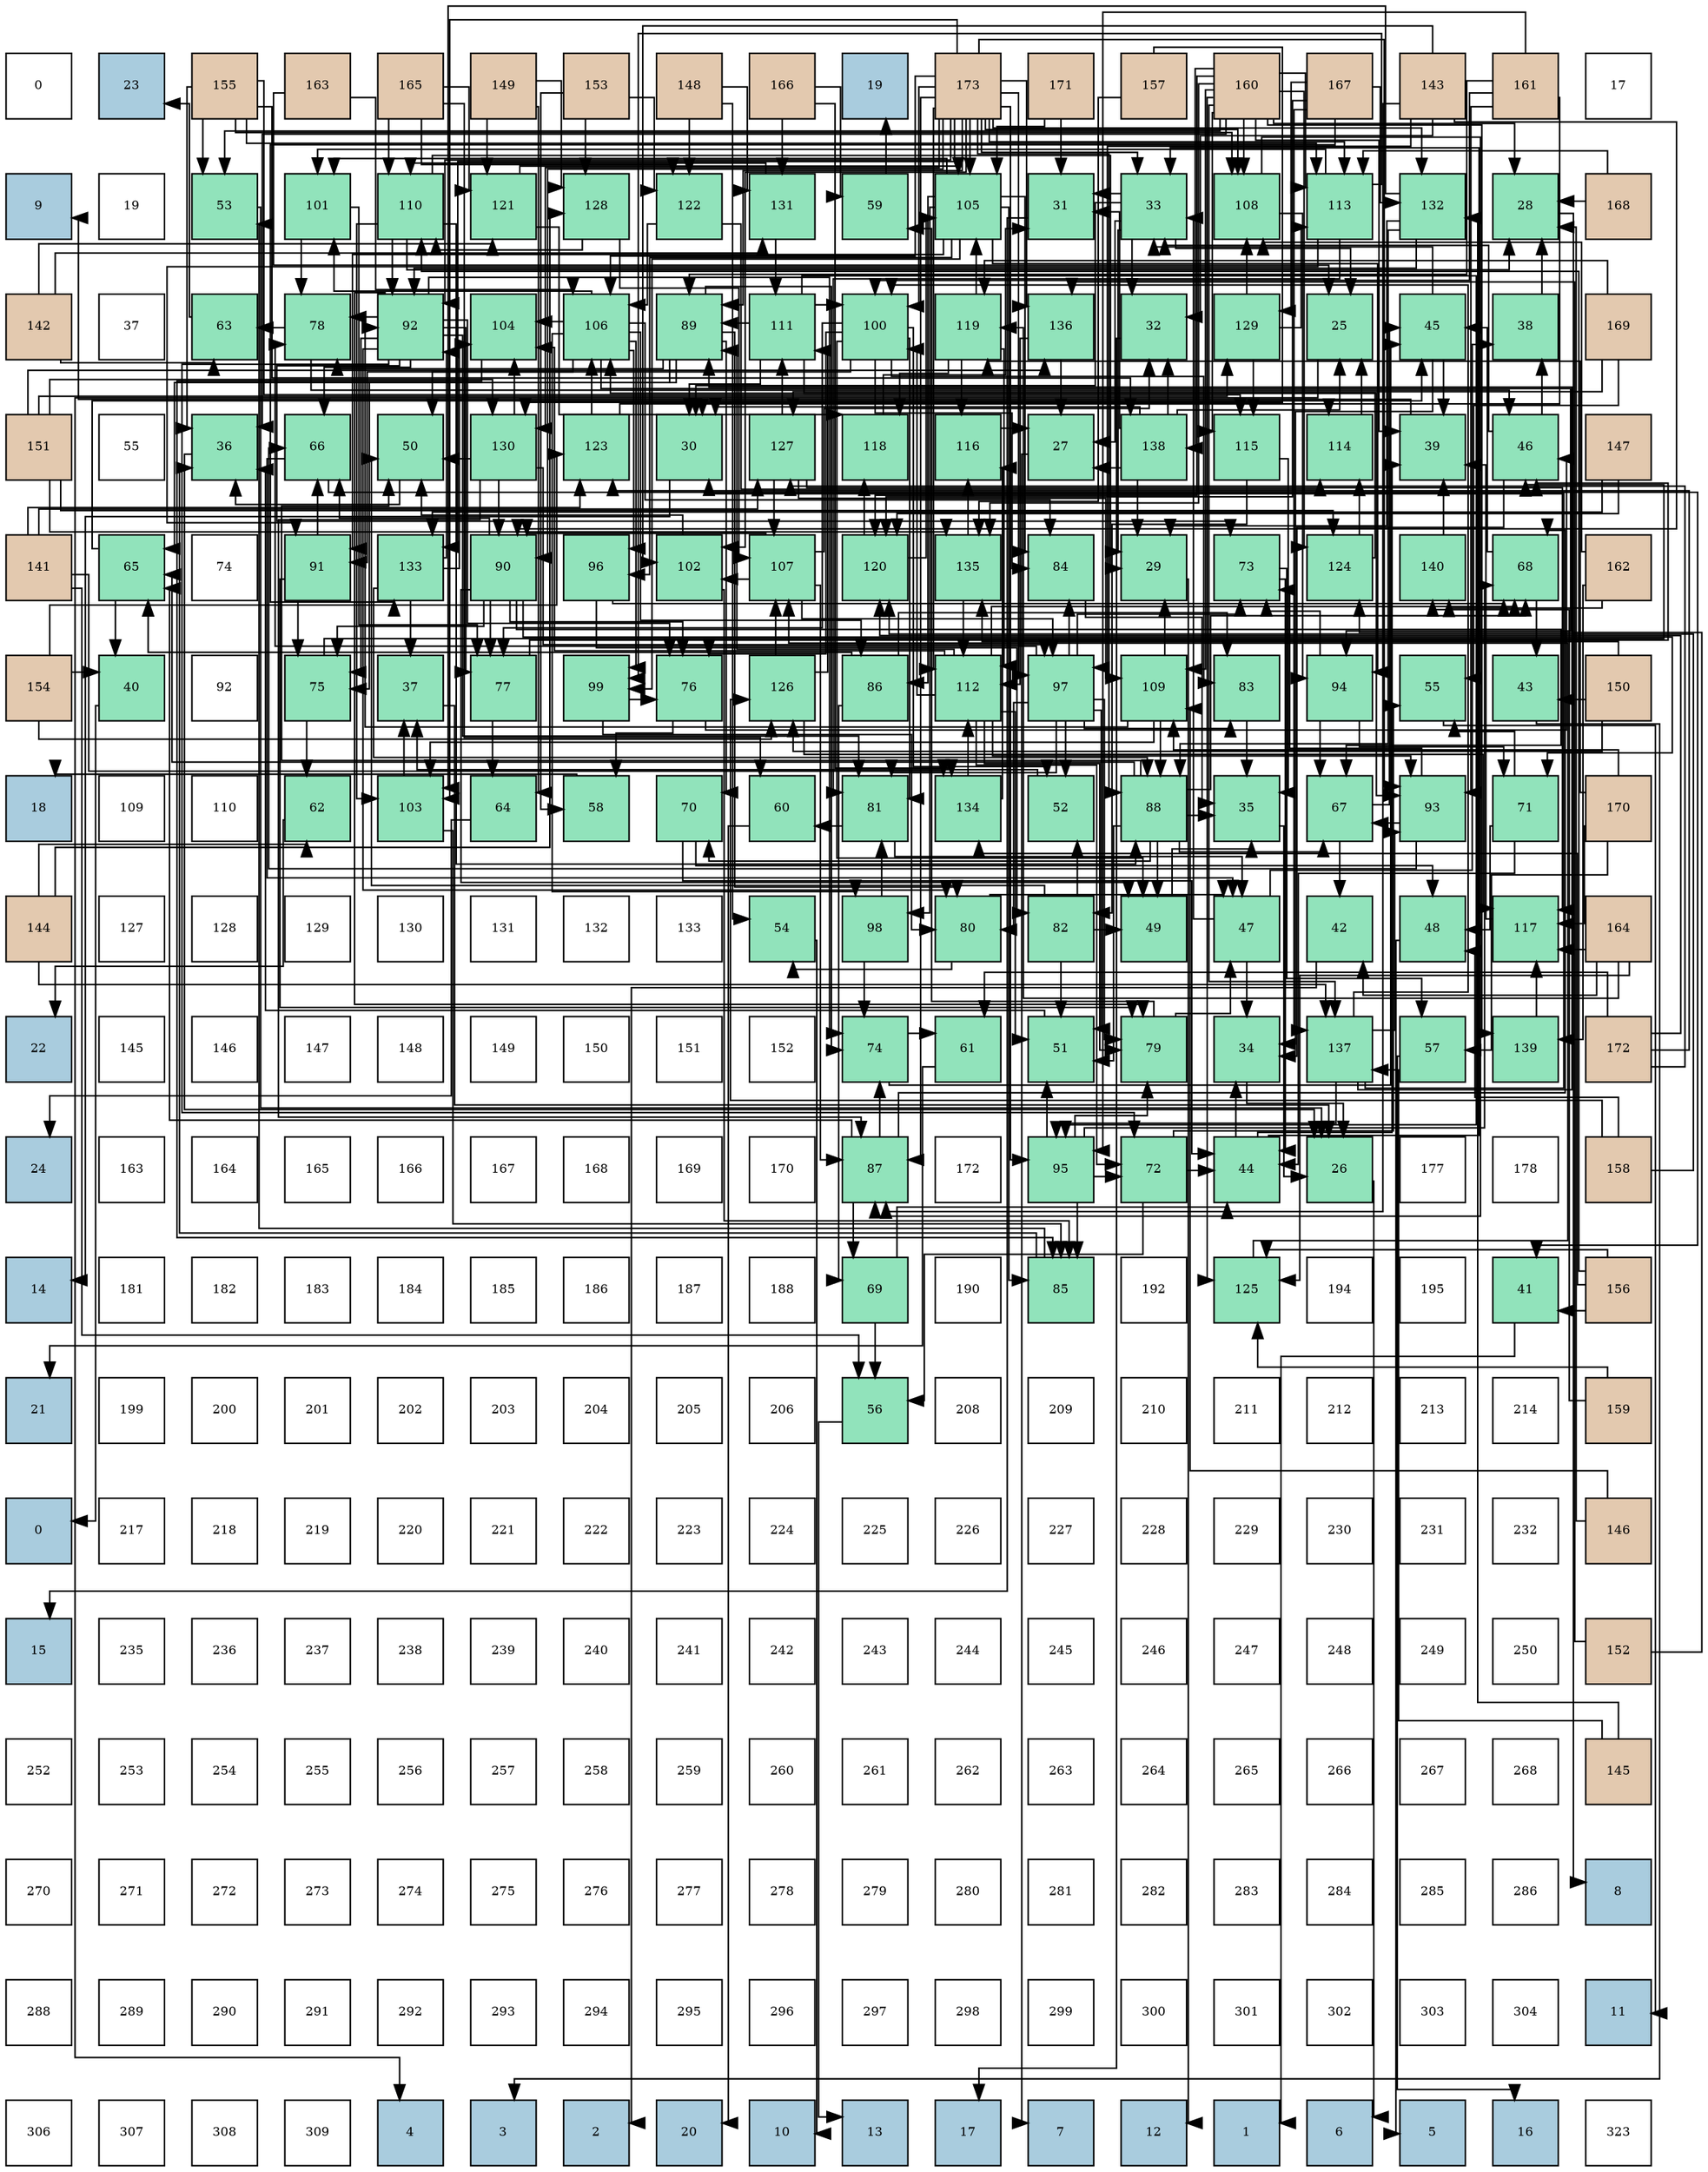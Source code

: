 digraph layout{
 rankdir=TB;
 splines=ortho;
 node [style=filled shape=square fixedsize=true width=0.6];
0[label="0", fontsize=8, fillcolor="#ffffff"];
1[label="23", fontsize=8, fillcolor="#a9ccde"];
2[label="155", fontsize=8, fillcolor="#e3c9af"];
3[label="163", fontsize=8, fillcolor="#e3c9af"];
4[label="165", fontsize=8, fillcolor="#e3c9af"];
5[label="149", fontsize=8, fillcolor="#e3c9af"];
6[label="153", fontsize=8, fillcolor="#e3c9af"];
7[label="148", fontsize=8, fillcolor="#e3c9af"];
8[label="166", fontsize=8, fillcolor="#e3c9af"];
9[label="19", fontsize=8, fillcolor="#a9ccde"];
10[label="173", fontsize=8, fillcolor="#e3c9af"];
11[label="171", fontsize=8, fillcolor="#e3c9af"];
12[label="157", fontsize=8, fillcolor="#e3c9af"];
13[label="160", fontsize=8, fillcolor="#e3c9af"];
14[label="167", fontsize=8, fillcolor="#e3c9af"];
15[label="143", fontsize=8, fillcolor="#e3c9af"];
16[label="161", fontsize=8, fillcolor="#e3c9af"];
17[label="17", fontsize=8, fillcolor="#ffffff"];
18[label="9", fontsize=8, fillcolor="#a9ccde"];
19[label="19", fontsize=8, fillcolor="#ffffff"];
20[label="53", fontsize=8, fillcolor="#91e3bb"];
21[label="101", fontsize=8, fillcolor="#91e3bb"];
22[label="110", fontsize=8, fillcolor="#91e3bb"];
23[label="121", fontsize=8, fillcolor="#91e3bb"];
24[label="128", fontsize=8, fillcolor="#91e3bb"];
25[label="122", fontsize=8, fillcolor="#91e3bb"];
26[label="131", fontsize=8, fillcolor="#91e3bb"];
27[label="59", fontsize=8, fillcolor="#91e3bb"];
28[label="105", fontsize=8, fillcolor="#91e3bb"];
29[label="31", fontsize=8, fillcolor="#91e3bb"];
30[label="33", fontsize=8, fillcolor="#91e3bb"];
31[label="108", fontsize=8, fillcolor="#91e3bb"];
32[label="113", fontsize=8, fillcolor="#91e3bb"];
33[label="132", fontsize=8, fillcolor="#91e3bb"];
34[label="28", fontsize=8, fillcolor="#91e3bb"];
35[label="168", fontsize=8, fillcolor="#e3c9af"];
36[label="142", fontsize=8, fillcolor="#e3c9af"];
37[label="37", fontsize=8, fillcolor="#ffffff"];
38[label="63", fontsize=8, fillcolor="#91e3bb"];
39[label="78", fontsize=8, fillcolor="#91e3bb"];
40[label="92", fontsize=8, fillcolor="#91e3bb"];
41[label="104", fontsize=8, fillcolor="#91e3bb"];
42[label="106", fontsize=8, fillcolor="#91e3bb"];
43[label="89", fontsize=8, fillcolor="#91e3bb"];
44[label="111", fontsize=8, fillcolor="#91e3bb"];
45[label="100", fontsize=8, fillcolor="#91e3bb"];
46[label="119", fontsize=8, fillcolor="#91e3bb"];
47[label="136", fontsize=8, fillcolor="#91e3bb"];
48[label="32", fontsize=8, fillcolor="#91e3bb"];
49[label="129", fontsize=8, fillcolor="#91e3bb"];
50[label="25", fontsize=8, fillcolor="#91e3bb"];
51[label="45", fontsize=8, fillcolor="#91e3bb"];
52[label="38", fontsize=8, fillcolor="#91e3bb"];
53[label="169", fontsize=8, fillcolor="#e3c9af"];
54[label="151", fontsize=8, fillcolor="#e3c9af"];
55[label="55", fontsize=8, fillcolor="#ffffff"];
56[label="36", fontsize=8, fillcolor="#91e3bb"];
57[label="66", fontsize=8, fillcolor="#91e3bb"];
58[label="50", fontsize=8, fillcolor="#91e3bb"];
59[label="130", fontsize=8, fillcolor="#91e3bb"];
60[label="123", fontsize=8, fillcolor="#91e3bb"];
61[label="30", fontsize=8, fillcolor="#91e3bb"];
62[label="127", fontsize=8, fillcolor="#91e3bb"];
63[label="118", fontsize=8, fillcolor="#91e3bb"];
64[label="116", fontsize=8, fillcolor="#91e3bb"];
65[label="27", fontsize=8, fillcolor="#91e3bb"];
66[label="138", fontsize=8, fillcolor="#91e3bb"];
67[label="115", fontsize=8, fillcolor="#91e3bb"];
68[label="114", fontsize=8, fillcolor="#91e3bb"];
69[label="39", fontsize=8, fillcolor="#91e3bb"];
70[label="46", fontsize=8, fillcolor="#91e3bb"];
71[label="147", fontsize=8, fillcolor="#e3c9af"];
72[label="141", fontsize=8, fillcolor="#e3c9af"];
73[label="65", fontsize=8, fillcolor="#91e3bb"];
74[label="74", fontsize=8, fillcolor="#ffffff"];
75[label="91", fontsize=8, fillcolor="#91e3bb"];
76[label="133", fontsize=8, fillcolor="#91e3bb"];
77[label="90", fontsize=8, fillcolor="#91e3bb"];
78[label="96", fontsize=8, fillcolor="#91e3bb"];
79[label="102", fontsize=8, fillcolor="#91e3bb"];
80[label="107", fontsize=8, fillcolor="#91e3bb"];
81[label="120", fontsize=8, fillcolor="#91e3bb"];
82[label="135", fontsize=8, fillcolor="#91e3bb"];
83[label="84", fontsize=8, fillcolor="#91e3bb"];
84[label="29", fontsize=8, fillcolor="#91e3bb"];
85[label="73", fontsize=8, fillcolor="#91e3bb"];
86[label="124", fontsize=8, fillcolor="#91e3bb"];
87[label="140", fontsize=8, fillcolor="#91e3bb"];
88[label="68", fontsize=8, fillcolor="#91e3bb"];
89[label="162", fontsize=8, fillcolor="#e3c9af"];
90[label="154", fontsize=8, fillcolor="#e3c9af"];
91[label="40", fontsize=8, fillcolor="#91e3bb"];
92[label="92", fontsize=8, fillcolor="#ffffff"];
93[label="75", fontsize=8, fillcolor="#91e3bb"];
94[label="37", fontsize=8, fillcolor="#91e3bb"];
95[label="77", fontsize=8, fillcolor="#91e3bb"];
96[label="99", fontsize=8, fillcolor="#91e3bb"];
97[label="76", fontsize=8, fillcolor="#91e3bb"];
98[label="126", fontsize=8, fillcolor="#91e3bb"];
99[label="86", fontsize=8, fillcolor="#91e3bb"];
100[label="112", fontsize=8, fillcolor="#91e3bb"];
101[label="97", fontsize=8, fillcolor="#91e3bb"];
102[label="109", fontsize=8, fillcolor="#91e3bb"];
103[label="83", fontsize=8, fillcolor="#91e3bb"];
104[label="94", fontsize=8, fillcolor="#91e3bb"];
105[label="55", fontsize=8, fillcolor="#91e3bb"];
106[label="43", fontsize=8, fillcolor="#91e3bb"];
107[label="150", fontsize=8, fillcolor="#e3c9af"];
108[label="18", fontsize=8, fillcolor="#a9ccde"];
109[label="109", fontsize=8, fillcolor="#ffffff"];
110[label="110", fontsize=8, fillcolor="#ffffff"];
111[label="62", fontsize=8, fillcolor="#91e3bb"];
112[label="103", fontsize=8, fillcolor="#91e3bb"];
113[label="64", fontsize=8, fillcolor="#91e3bb"];
114[label="58", fontsize=8, fillcolor="#91e3bb"];
115[label="70", fontsize=8, fillcolor="#91e3bb"];
116[label="60", fontsize=8, fillcolor="#91e3bb"];
117[label="81", fontsize=8, fillcolor="#91e3bb"];
118[label="134", fontsize=8, fillcolor="#91e3bb"];
119[label="52", fontsize=8, fillcolor="#91e3bb"];
120[label="88", fontsize=8, fillcolor="#91e3bb"];
121[label="35", fontsize=8, fillcolor="#91e3bb"];
122[label="67", fontsize=8, fillcolor="#91e3bb"];
123[label="93", fontsize=8, fillcolor="#91e3bb"];
124[label="71", fontsize=8, fillcolor="#91e3bb"];
125[label="170", fontsize=8, fillcolor="#e3c9af"];
126[label="144", fontsize=8, fillcolor="#e3c9af"];
127[label="127", fontsize=8, fillcolor="#ffffff"];
128[label="128", fontsize=8, fillcolor="#ffffff"];
129[label="129", fontsize=8, fillcolor="#ffffff"];
130[label="130", fontsize=8, fillcolor="#ffffff"];
131[label="131", fontsize=8, fillcolor="#ffffff"];
132[label="132", fontsize=8, fillcolor="#ffffff"];
133[label="133", fontsize=8, fillcolor="#ffffff"];
134[label="54", fontsize=8, fillcolor="#91e3bb"];
135[label="98", fontsize=8, fillcolor="#91e3bb"];
136[label="80", fontsize=8, fillcolor="#91e3bb"];
137[label="82", fontsize=8, fillcolor="#91e3bb"];
138[label="49", fontsize=8, fillcolor="#91e3bb"];
139[label="47", fontsize=8, fillcolor="#91e3bb"];
140[label="42", fontsize=8, fillcolor="#91e3bb"];
141[label="48", fontsize=8, fillcolor="#91e3bb"];
142[label="117", fontsize=8, fillcolor="#91e3bb"];
143[label="164", fontsize=8, fillcolor="#e3c9af"];
144[label="22", fontsize=8, fillcolor="#a9ccde"];
145[label="145", fontsize=8, fillcolor="#ffffff"];
146[label="146", fontsize=8, fillcolor="#ffffff"];
147[label="147", fontsize=8, fillcolor="#ffffff"];
148[label="148", fontsize=8, fillcolor="#ffffff"];
149[label="149", fontsize=8, fillcolor="#ffffff"];
150[label="150", fontsize=8, fillcolor="#ffffff"];
151[label="151", fontsize=8, fillcolor="#ffffff"];
152[label="152", fontsize=8, fillcolor="#ffffff"];
153[label="74", fontsize=8, fillcolor="#91e3bb"];
154[label="61", fontsize=8, fillcolor="#91e3bb"];
155[label="51", fontsize=8, fillcolor="#91e3bb"];
156[label="79", fontsize=8, fillcolor="#91e3bb"];
157[label="34", fontsize=8, fillcolor="#91e3bb"];
158[label="137", fontsize=8, fillcolor="#91e3bb"];
159[label="57", fontsize=8, fillcolor="#91e3bb"];
160[label="139", fontsize=8, fillcolor="#91e3bb"];
161[label="172", fontsize=8, fillcolor="#e3c9af"];
162[label="24", fontsize=8, fillcolor="#a9ccde"];
163[label="163", fontsize=8, fillcolor="#ffffff"];
164[label="164", fontsize=8, fillcolor="#ffffff"];
165[label="165", fontsize=8, fillcolor="#ffffff"];
166[label="166", fontsize=8, fillcolor="#ffffff"];
167[label="167", fontsize=8, fillcolor="#ffffff"];
168[label="168", fontsize=8, fillcolor="#ffffff"];
169[label="169", fontsize=8, fillcolor="#ffffff"];
170[label="170", fontsize=8, fillcolor="#ffffff"];
171[label="87", fontsize=8, fillcolor="#91e3bb"];
172[label="172", fontsize=8, fillcolor="#ffffff"];
173[label="95", fontsize=8, fillcolor="#91e3bb"];
174[label="72", fontsize=8, fillcolor="#91e3bb"];
175[label="44", fontsize=8, fillcolor="#91e3bb"];
176[label="26", fontsize=8, fillcolor="#91e3bb"];
177[label="177", fontsize=8, fillcolor="#ffffff"];
178[label="178", fontsize=8, fillcolor="#ffffff"];
179[label="158", fontsize=8, fillcolor="#e3c9af"];
180[label="14", fontsize=8, fillcolor="#a9ccde"];
181[label="181", fontsize=8, fillcolor="#ffffff"];
182[label="182", fontsize=8, fillcolor="#ffffff"];
183[label="183", fontsize=8, fillcolor="#ffffff"];
184[label="184", fontsize=8, fillcolor="#ffffff"];
185[label="185", fontsize=8, fillcolor="#ffffff"];
186[label="186", fontsize=8, fillcolor="#ffffff"];
187[label="187", fontsize=8, fillcolor="#ffffff"];
188[label="188", fontsize=8, fillcolor="#ffffff"];
189[label="69", fontsize=8, fillcolor="#91e3bb"];
190[label="190", fontsize=8, fillcolor="#ffffff"];
191[label="85", fontsize=8, fillcolor="#91e3bb"];
192[label="192", fontsize=8, fillcolor="#ffffff"];
193[label="125", fontsize=8, fillcolor="#91e3bb"];
194[label="194", fontsize=8, fillcolor="#ffffff"];
195[label="195", fontsize=8, fillcolor="#ffffff"];
196[label="41", fontsize=8, fillcolor="#91e3bb"];
197[label="156", fontsize=8, fillcolor="#e3c9af"];
198[label="21", fontsize=8, fillcolor="#a9ccde"];
199[label="199", fontsize=8, fillcolor="#ffffff"];
200[label="200", fontsize=8, fillcolor="#ffffff"];
201[label="201", fontsize=8, fillcolor="#ffffff"];
202[label="202", fontsize=8, fillcolor="#ffffff"];
203[label="203", fontsize=8, fillcolor="#ffffff"];
204[label="204", fontsize=8, fillcolor="#ffffff"];
205[label="205", fontsize=8, fillcolor="#ffffff"];
206[label="206", fontsize=8, fillcolor="#ffffff"];
207[label="56", fontsize=8, fillcolor="#91e3bb"];
208[label="208", fontsize=8, fillcolor="#ffffff"];
209[label="209", fontsize=8, fillcolor="#ffffff"];
210[label="210", fontsize=8, fillcolor="#ffffff"];
211[label="211", fontsize=8, fillcolor="#ffffff"];
212[label="212", fontsize=8, fillcolor="#ffffff"];
213[label="213", fontsize=8, fillcolor="#ffffff"];
214[label="214", fontsize=8, fillcolor="#ffffff"];
215[label="159", fontsize=8, fillcolor="#e3c9af"];
216[label="0", fontsize=8, fillcolor="#a9ccde"];
217[label="217", fontsize=8, fillcolor="#ffffff"];
218[label="218", fontsize=8, fillcolor="#ffffff"];
219[label="219", fontsize=8, fillcolor="#ffffff"];
220[label="220", fontsize=8, fillcolor="#ffffff"];
221[label="221", fontsize=8, fillcolor="#ffffff"];
222[label="222", fontsize=8, fillcolor="#ffffff"];
223[label="223", fontsize=8, fillcolor="#ffffff"];
224[label="224", fontsize=8, fillcolor="#ffffff"];
225[label="225", fontsize=8, fillcolor="#ffffff"];
226[label="226", fontsize=8, fillcolor="#ffffff"];
227[label="227", fontsize=8, fillcolor="#ffffff"];
228[label="228", fontsize=8, fillcolor="#ffffff"];
229[label="229", fontsize=8, fillcolor="#ffffff"];
230[label="230", fontsize=8, fillcolor="#ffffff"];
231[label="231", fontsize=8, fillcolor="#ffffff"];
232[label="232", fontsize=8, fillcolor="#ffffff"];
233[label="146", fontsize=8, fillcolor="#e3c9af"];
234[label="15", fontsize=8, fillcolor="#a9ccde"];
235[label="235", fontsize=8, fillcolor="#ffffff"];
236[label="236", fontsize=8, fillcolor="#ffffff"];
237[label="237", fontsize=8, fillcolor="#ffffff"];
238[label="238", fontsize=8, fillcolor="#ffffff"];
239[label="239", fontsize=8, fillcolor="#ffffff"];
240[label="240", fontsize=8, fillcolor="#ffffff"];
241[label="241", fontsize=8, fillcolor="#ffffff"];
242[label="242", fontsize=8, fillcolor="#ffffff"];
243[label="243", fontsize=8, fillcolor="#ffffff"];
244[label="244", fontsize=8, fillcolor="#ffffff"];
245[label="245", fontsize=8, fillcolor="#ffffff"];
246[label="246", fontsize=8, fillcolor="#ffffff"];
247[label="247", fontsize=8, fillcolor="#ffffff"];
248[label="248", fontsize=8, fillcolor="#ffffff"];
249[label="249", fontsize=8, fillcolor="#ffffff"];
250[label="250", fontsize=8, fillcolor="#ffffff"];
251[label="152", fontsize=8, fillcolor="#e3c9af"];
252[label="252", fontsize=8, fillcolor="#ffffff"];
253[label="253", fontsize=8, fillcolor="#ffffff"];
254[label="254", fontsize=8, fillcolor="#ffffff"];
255[label="255", fontsize=8, fillcolor="#ffffff"];
256[label="256", fontsize=8, fillcolor="#ffffff"];
257[label="257", fontsize=8, fillcolor="#ffffff"];
258[label="258", fontsize=8, fillcolor="#ffffff"];
259[label="259", fontsize=8, fillcolor="#ffffff"];
260[label="260", fontsize=8, fillcolor="#ffffff"];
261[label="261", fontsize=8, fillcolor="#ffffff"];
262[label="262", fontsize=8, fillcolor="#ffffff"];
263[label="263", fontsize=8, fillcolor="#ffffff"];
264[label="264", fontsize=8, fillcolor="#ffffff"];
265[label="265", fontsize=8, fillcolor="#ffffff"];
266[label="266", fontsize=8, fillcolor="#ffffff"];
267[label="267", fontsize=8, fillcolor="#ffffff"];
268[label="268", fontsize=8, fillcolor="#ffffff"];
269[label="145", fontsize=8, fillcolor="#e3c9af"];
270[label="270", fontsize=8, fillcolor="#ffffff"];
271[label="271", fontsize=8, fillcolor="#ffffff"];
272[label="272", fontsize=8, fillcolor="#ffffff"];
273[label="273", fontsize=8, fillcolor="#ffffff"];
274[label="274", fontsize=8, fillcolor="#ffffff"];
275[label="275", fontsize=8, fillcolor="#ffffff"];
276[label="276", fontsize=8, fillcolor="#ffffff"];
277[label="277", fontsize=8, fillcolor="#ffffff"];
278[label="278", fontsize=8, fillcolor="#ffffff"];
279[label="279", fontsize=8, fillcolor="#ffffff"];
280[label="280", fontsize=8, fillcolor="#ffffff"];
281[label="281", fontsize=8, fillcolor="#ffffff"];
282[label="282", fontsize=8, fillcolor="#ffffff"];
283[label="283", fontsize=8, fillcolor="#ffffff"];
284[label="284", fontsize=8, fillcolor="#ffffff"];
285[label="285", fontsize=8, fillcolor="#ffffff"];
286[label="286", fontsize=8, fillcolor="#ffffff"];
287[label="8", fontsize=8, fillcolor="#a9ccde"];
288[label="288", fontsize=8, fillcolor="#ffffff"];
289[label="289", fontsize=8, fillcolor="#ffffff"];
290[label="290", fontsize=8, fillcolor="#ffffff"];
291[label="291", fontsize=8, fillcolor="#ffffff"];
292[label="292", fontsize=8, fillcolor="#ffffff"];
293[label="293", fontsize=8, fillcolor="#ffffff"];
294[label="294", fontsize=8, fillcolor="#ffffff"];
295[label="295", fontsize=8, fillcolor="#ffffff"];
296[label="296", fontsize=8, fillcolor="#ffffff"];
297[label="297", fontsize=8, fillcolor="#ffffff"];
298[label="298", fontsize=8, fillcolor="#ffffff"];
299[label="299", fontsize=8, fillcolor="#ffffff"];
300[label="300", fontsize=8, fillcolor="#ffffff"];
301[label="301", fontsize=8, fillcolor="#ffffff"];
302[label="302", fontsize=8, fillcolor="#ffffff"];
303[label="303", fontsize=8, fillcolor="#ffffff"];
304[label="304", fontsize=8, fillcolor="#ffffff"];
305[label="11", fontsize=8, fillcolor="#a9ccde"];
306[label="306", fontsize=8, fillcolor="#ffffff"];
307[label="307", fontsize=8, fillcolor="#ffffff"];
308[label="308", fontsize=8, fillcolor="#ffffff"];
309[label="309", fontsize=8, fillcolor="#ffffff"];
310[label="4", fontsize=8, fillcolor="#a9ccde"];
311[label="3", fontsize=8, fillcolor="#a9ccde"];
312[label="2", fontsize=8, fillcolor="#a9ccde"];
313[label="20", fontsize=8, fillcolor="#a9ccde"];
314[label="10", fontsize=8, fillcolor="#a9ccde"];
315[label="13", fontsize=8, fillcolor="#a9ccde"];
316[label="17", fontsize=8, fillcolor="#a9ccde"];
317[label="7", fontsize=8, fillcolor="#a9ccde"];
318[label="12", fontsize=8, fillcolor="#a9ccde"];
319[label="1", fontsize=8, fillcolor="#a9ccde"];
320[label="6", fontsize=8, fillcolor="#a9ccde"];
321[label="5", fontsize=8, fillcolor="#a9ccde"];
322[label="16", fontsize=8, fillcolor="#a9ccde"];
323[label="323", fontsize=8, fillcolor="#ffffff"];
edge [constraint=false, style=vis];50 -> 310;
176 -> 320;
65 -> 317;
34 -> 287;
84 -> 318;
61 -> 180;
29 -> 234;
48 -> 316;
30 -> 50;
30 -> 65;
30 -> 84;
30 -> 61;
30 -> 29;
30 -> 48;
157 -> 176;
121 -> 176;
56 -> 176;
94 -> 176;
52 -> 34;
69 -> 18;
91 -> 216;
196 -> 319;
140 -> 312;
106 -> 311;
175 -> 30;
175 -> 157;
175 -> 69;
51 -> 30;
51 -> 157;
51 -> 69;
70 -> 30;
70 -> 157;
70 -> 52;
139 -> 30;
139 -> 157;
139 -> 52;
141 -> 321;
138 -> 121;
58 -> 56;
155 -> 56;
119 -> 94;
20 -> 176;
134 -> 314;
105 -> 305;
207 -> 315;
159 -> 322;
114 -> 108;
27 -> 9;
116 -> 313;
154 -> 198;
111 -> 144;
38 -> 1;
113 -> 162;
73 -> 91;
73 -> 51;
57 -> 196;
57 -> 139;
122 -> 140;
122 -> 51;
88 -> 106;
88 -> 51;
189 -> 175;
189 -> 207;
115 -> 175;
115 -> 141;
124 -> 175;
124 -> 141;
124 -> 105;
174 -> 175;
174 -> 105;
174 -> 207;
85 -> 175;
85 -> 159;
153 -> 51;
153 -> 154;
93 -> 70;
93 -> 111;
97 -> 70;
97 -> 114;
95 -> 70;
95 -> 113;
39 -> 70;
39 -> 38;
156 -> 139;
156 -> 27;
136 -> 139;
136 -> 134;
117 -> 139;
117 -> 116;
137 -> 138;
137 -> 58;
137 -> 155;
137 -> 119;
103 -> 121;
83 -> 121;
191 -> 56;
191 -> 20;
99 -> 73;
99 -> 189;
99 -> 103;
171 -> 73;
171 -> 88;
171 -> 189;
171 -> 153;
120 -> 121;
120 -> 138;
120 -> 58;
120 -> 155;
120 -> 73;
120 -> 122;
120 -> 88;
120 -> 115;
43 -> 73;
43 -> 115;
43 -> 153;
43 -> 93;
43 -> 39;
43 -> 136;
77 -> 138;
77 -> 57;
77 -> 122;
77 -> 124;
77 -> 93;
77 -> 97;
77 -> 95;
75 -> 57;
75 -> 93;
75 -> 156;
40 -> 57;
40 -> 174;
40 -> 85;
40 -> 153;
40 -> 93;
40 -> 97;
40 -> 95;
40 -> 39;
40 -> 156;
40 -> 136;
40 -> 117;
123 -> 57;
123 -> 122;
123 -> 85;
104 -> 122;
104 -> 124;
104 -> 85;
173 -> 155;
173 -> 88;
173 -> 174;
173 -> 156;
173 -> 191;
78 -> 88;
78 -> 137;
101 -> 155;
101 -> 119;
101 -> 85;
101 -> 39;
101 -> 156;
101 -> 136;
101 -> 117;
101 -> 103;
101 -> 83;
135 -> 153;
135 -> 117;
96 -> 97;
96 -> 136;
45 -> 138;
45 -> 58;
45 -> 119;
45 -> 97;
45 -> 95;
45 -> 117;
45 -> 103;
45 -> 83;
21 -> 95;
21 -> 39;
79 -> 58;
79 -> 191;
112 -> 94;
112 -> 191;
41 -> 191;
28 -> 83;
28 -> 191;
28 -> 99;
28 -> 75;
28 -> 104;
28 -> 78;
28 -> 135;
28 -> 96;
28 -> 21;
42 -> 83;
42 -> 99;
42 -> 75;
42 -> 104;
42 -> 78;
42 -> 135;
42 -> 96;
42 -> 21;
42 -> 41;
80 -> 48;
80 -> 171;
80 -> 77;
80 -> 101;
80 -> 79;
31 -> 171;
31 -> 104;
102 -> 84;
102 -> 120;
102 -> 40;
102 -> 112;
22 -> 34;
22 -> 84;
22 -> 120;
22 -> 40;
22 -> 112;
44 -> 61;
44 -> 43;
44 -> 123;
44 -> 173;
44 -> 45;
100 -> 155;
100 -> 88;
100 -> 174;
100 -> 156;
100 -> 43;
100 -> 123;
100 -> 45;
100 -> 41;
32 -> 117;
32 -> 75;
32 -> 96;
32 -> 21;
68 -> 50;
67 -> 121;
67 -> 137;
64 -> 65;
142 -> 69;
63 -> 29;
46 -> 28;
46 -> 100;
46 -> 64;
46 -> 63;
81 -> 28;
81 -> 63;
23 -> 28;
23 -> 63;
25 -> 42;
25 -> 68;
60 -> 42;
60 -> 68;
86 -> 42;
86 -> 68;
193 -> 80;
98 -> 80;
98 -> 44;
98 -> 142;
62 -> 80;
62 -> 102;
62 -> 44;
62 -> 142;
24 -> 80;
24 -> 22;
49 -> 31;
49 -> 32;
49 -> 67;
59 -> 58;
59 -> 171;
59 -> 77;
59 -> 101;
59 -> 41;
26 -> 22;
26 -> 44;
33 -> 84;
33 -> 120;
33 -> 40;
33 -> 112;
76 -> 94;
76 -> 120;
76 -> 40;
76 -> 41;
118 -> 100;
118 -> 64;
82 -> 100;
82 -> 64;
47 -> 65;
47 -> 100;
158 -> 61;
158 -> 43;
158 -> 123;
158 -> 173;
158 -> 45;
66 -> 50;
66 -> 65;
66 -> 84;
66 -> 61;
66 -> 29;
66 -> 48;
160 -> 142;
87 -> 69;
72 -> 207;
72 -> 60;
72 -> 62;
72 -> 118;
36 -> 38;
36 -> 23;
36 -> 26;
15 -> 48;
15 -> 171;
15 -> 77;
15 -> 101;
15 -> 79;
126 -> 111;
126 -> 24;
126 -> 158;
269 -> 33;
269 -> 158;
233 -> 34;
233 -> 102;
71 -> 81;
71 -> 76;
7 -> 134;
7 -> 25;
7 -> 26;
5 -> 113;
5 -> 23;
5 -> 24;
107 -> 106;
107 -> 98;
107 -> 82;
54 -> 86;
54 -> 49;
54 -> 59;
54 -> 82;
54 -> 47;
251 -> 86;
251 -> 47;
6 -> 114;
6 -> 25;
6 -> 24;
90 -> 91;
90 -> 60;
90 -> 98;
2 -> 56;
2 -> 20;
2 -> 31;
2 -> 32;
2 -> 67;
2 -> 66;
197 -> 196;
197 -> 22;
197 -> 193;
197 -> 118;
12 -> 59;
12 -> 82;
179 -> 141;
179 -> 81;
179 -> 98;
215 -> 193;
215 -> 87;
13 -> 34;
13 -> 56;
13 -> 69;
13 -> 20;
13 -> 31;
13 -> 102;
13 -> 32;
13 -> 67;
13 -> 81;
13 -> 86;
13 -> 193;
13 -> 82;
13 -> 158;
13 -> 66;
13 -> 160;
16 -> 61;
16 -> 43;
16 -> 123;
16 -> 173;
16 -> 45;
89 -> 31;
89 -> 160;
89 -> 87;
3 -> 50;
3 -> 42;
143 -> 140;
143 -> 142;
143 -> 46;
143 -> 193;
4 -> 116;
4 -> 22;
4 -> 23;
4 -> 25;
8 -> 27;
8 -> 26;
8 -> 118;
14 -> 81;
14 -> 49;
14 -> 33;
14 -> 76;
14 -> 158;
35 -> 34;
35 -> 32;
53 -> 105;
53 -> 46;
53 -> 62;
125 -> 159;
125 -> 102;
125 -> 142;
125 -> 46;
11 -> 29;
11 -> 28;
161 -> 154;
161 -> 81;
161 -> 60;
161 -> 62;
10 -> 30;
10 -> 171;
10 -> 120;
10 -> 43;
10 -> 77;
10 -> 40;
10 -> 123;
10 -> 173;
10 -> 101;
10 -> 45;
10 -> 79;
10 -> 112;
10 -> 28;
10 -> 42;
10 -> 31;
10 -> 100;
10 -> 32;
10 -> 59;
10 -> 33;
10 -> 76;
10 -> 47;
edge [constraint=true, style=invis];
0 -> 18 -> 36 -> 54 -> 72 -> 90 -> 108 -> 126 -> 144 -> 162 -> 180 -> 198 -> 216 -> 234 -> 252 -> 270 -> 288 -> 306;
1 -> 19 -> 37 -> 55 -> 73 -> 91 -> 109 -> 127 -> 145 -> 163 -> 181 -> 199 -> 217 -> 235 -> 253 -> 271 -> 289 -> 307;
2 -> 20 -> 38 -> 56 -> 74 -> 92 -> 110 -> 128 -> 146 -> 164 -> 182 -> 200 -> 218 -> 236 -> 254 -> 272 -> 290 -> 308;
3 -> 21 -> 39 -> 57 -> 75 -> 93 -> 111 -> 129 -> 147 -> 165 -> 183 -> 201 -> 219 -> 237 -> 255 -> 273 -> 291 -> 309;
4 -> 22 -> 40 -> 58 -> 76 -> 94 -> 112 -> 130 -> 148 -> 166 -> 184 -> 202 -> 220 -> 238 -> 256 -> 274 -> 292 -> 310;
5 -> 23 -> 41 -> 59 -> 77 -> 95 -> 113 -> 131 -> 149 -> 167 -> 185 -> 203 -> 221 -> 239 -> 257 -> 275 -> 293 -> 311;
6 -> 24 -> 42 -> 60 -> 78 -> 96 -> 114 -> 132 -> 150 -> 168 -> 186 -> 204 -> 222 -> 240 -> 258 -> 276 -> 294 -> 312;
7 -> 25 -> 43 -> 61 -> 79 -> 97 -> 115 -> 133 -> 151 -> 169 -> 187 -> 205 -> 223 -> 241 -> 259 -> 277 -> 295 -> 313;
8 -> 26 -> 44 -> 62 -> 80 -> 98 -> 116 -> 134 -> 152 -> 170 -> 188 -> 206 -> 224 -> 242 -> 260 -> 278 -> 296 -> 314;
9 -> 27 -> 45 -> 63 -> 81 -> 99 -> 117 -> 135 -> 153 -> 171 -> 189 -> 207 -> 225 -> 243 -> 261 -> 279 -> 297 -> 315;
10 -> 28 -> 46 -> 64 -> 82 -> 100 -> 118 -> 136 -> 154 -> 172 -> 190 -> 208 -> 226 -> 244 -> 262 -> 280 -> 298 -> 316;
11 -> 29 -> 47 -> 65 -> 83 -> 101 -> 119 -> 137 -> 155 -> 173 -> 191 -> 209 -> 227 -> 245 -> 263 -> 281 -> 299 -> 317;
12 -> 30 -> 48 -> 66 -> 84 -> 102 -> 120 -> 138 -> 156 -> 174 -> 192 -> 210 -> 228 -> 246 -> 264 -> 282 -> 300 -> 318;
13 -> 31 -> 49 -> 67 -> 85 -> 103 -> 121 -> 139 -> 157 -> 175 -> 193 -> 211 -> 229 -> 247 -> 265 -> 283 -> 301 -> 319;
14 -> 32 -> 50 -> 68 -> 86 -> 104 -> 122 -> 140 -> 158 -> 176 -> 194 -> 212 -> 230 -> 248 -> 266 -> 284 -> 302 -> 320;
15 -> 33 -> 51 -> 69 -> 87 -> 105 -> 123 -> 141 -> 159 -> 177 -> 195 -> 213 -> 231 -> 249 -> 267 -> 285 -> 303 -> 321;
16 -> 34 -> 52 -> 70 -> 88 -> 106 -> 124 -> 142 -> 160 -> 178 -> 196 -> 214 -> 232 -> 250 -> 268 -> 286 -> 304 -> 322;
17 -> 35 -> 53 -> 71 -> 89 -> 107 -> 125 -> 143 -> 161 -> 179 -> 197 -> 215 -> 233 -> 251 -> 269 -> 287 -> 305 -> 323;
rank = same {0 -> 1 -> 2 -> 3 -> 4 -> 5 -> 6 -> 7 -> 8 -> 9 -> 10 -> 11 -> 12 -> 13 -> 14 -> 15 -> 16 -> 17};
rank = same {18 -> 19 -> 20 -> 21 -> 22 -> 23 -> 24 -> 25 -> 26 -> 27 -> 28 -> 29 -> 30 -> 31 -> 32 -> 33 -> 34 -> 35};
rank = same {36 -> 37 -> 38 -> 39 -> 40 -> 41 -> 42 -> 43 -> 44 -> 45 -> 46 -> 47 -> 48 -> 49 -> 50 -> 51 -> 52 -> 53};
rank = same {54 -> 55 -> 56 -> 57 -> 58 -> 59 -> 60 -> 61 -> 62 -> 63 -> 64 -> 65 -> 66 -> 67 -> 68 -> 69 -> 70 -> 71};
rank = same {72 -> 73 -> 74 -> 75 -> 76 -> 77 -> 78 -> 79 -> 80 -> 81 -> 82 -> 83 -> 84 -> 85 -> 86 -> 87 -> 88 -> 89};
rank = same {90 -> 91 -> 92 -> 93 -> 94 -> 95 -> 96 -> 97 -> 98 -> 99 -> 100 -> 101 -> 102 -> 103 -> 104 -> 105 -> 106 -> 107};
rank = same {108 -> 109 -> 110 -> 111 -> 112 -> 113 -> 114 -> 115 -> 116 -> 117 -> 118 -> 119 -> 120 -> 121 -> 122 -> 123 -> 124 -> 125};
rank = same {126 -> 127 -> 128 -> 129 -> 130 -> 131 -> 132 -> 133 -> 134 -> 135 -> 136 -> 137 -> 138 -> 139 -> 140 -> 141 -> 142 -> 143};
rank = same {144 -> 145 -> 146 -> 147 -> 148 -> 149 -> 150 -> 151 -> 152 -> 153 -> 154 -> 155 -> 156 -> 157 -> 158 -> 159 -> 160 -> 161};
rank = same {162 -> 163 -> 164 -> 165 -> 166 -> 167 -> 168 -> 169 -> 170 -> 171 -> 172 -> 173 -> 174 -> 175 -> 176 -> 177 -> 178 -> 179};
rank = same {180 -> 181 -> 182 -> 183 -> 184 -> 185 -> 186 -> 187 -> 188 -> 189 -> 190 -> 191 -> 192 -> 193 -> 194 -> 195 -> 196 -> 197};
rank = same {198 -> 199 -> 200 -> 201 -> 202 -> 203 -> 204 -> 205 -> 206 -> 207 -> 208 -> 209 -> 210 -> 211 -> 212 -> 213 -> 214 -> 215};
rank = same {216 -> 217 -> 218 -> 219 -> 220 -> 221 -> 222 -> 223 -> 224 -> 225 -> 226 -> 227 -> 228 -> 229 -> 230 -> 231 -> 232 -> 233};
rank = same {234 -> 235 -> 236 -> 237 -> 238 -> 239 -> 240 -> 241 -> 242 -> 243 -> 244 -> 245 -> 246 -> 247 -> 248 -> 249 -> 250 -> 251};
rank = same {252 -> 253 -> 254 -> 255 -> 256 -> 257 -> 258 -> 259 -> 260 -> 261 -> 262 -> 263 -> 264 -> 265 -> 266 -> 267 -> 268 -> 269};
rank = same {270 -> 271 -> 272 -> 273 -> 274 -> 275 -> 276 -> 277 -> 278 -> 279 -> 280 -> 281 -> 282 -> 283 -> 284 -> 285 -> 286 -> 287};
rank = same {288 -> 289 -> 290 -> 291 -> 292 -> 293 -> 294 -> 295 -> 296 -> 297 -> 298 -> 299 -> 300 -> 301 -> 302 -> 303 -> 304 -> 305};
rank = same {306 -> 307 -> 308 -> 309 -> 310 -> 311 -> 312 -> 313 -> 314 -> 315 -> 316 -> 317 -> 318 -> 319 -> 320 -> 321 -> 322 -> 323};
}